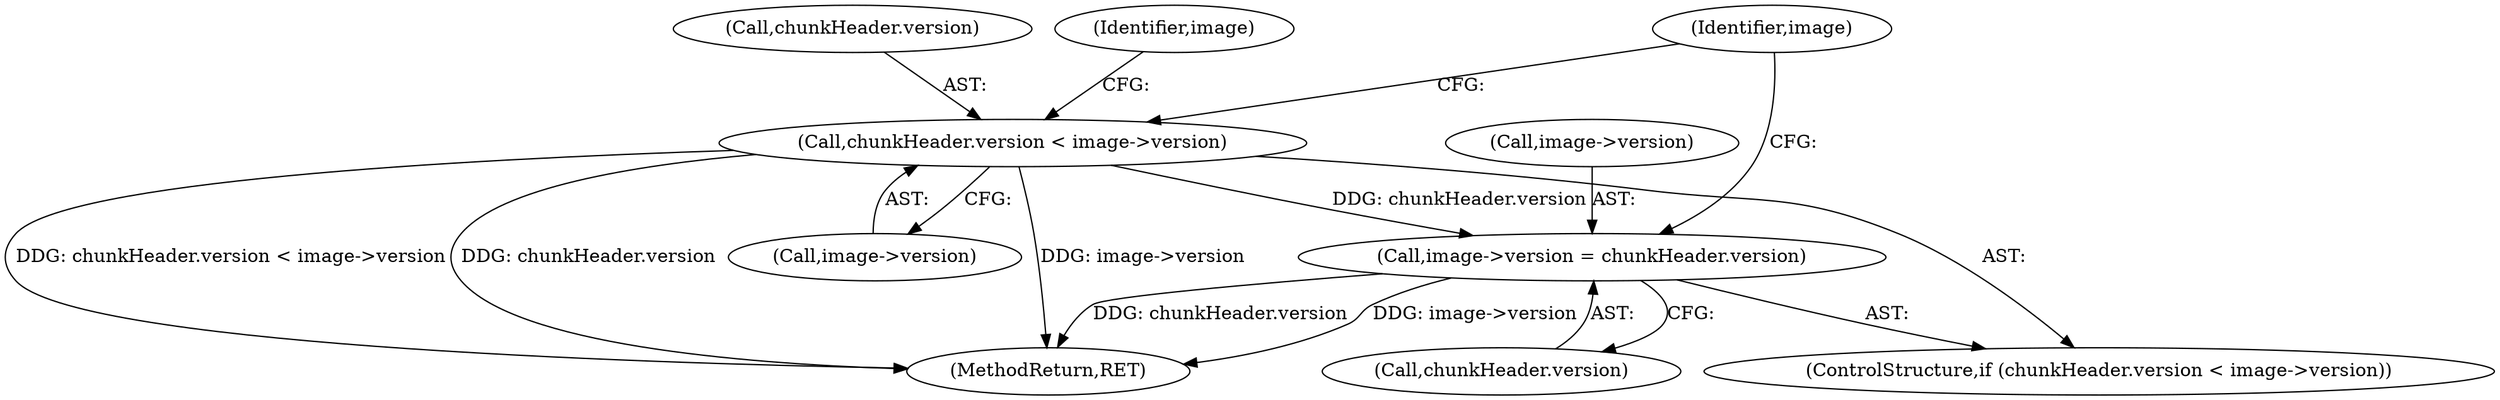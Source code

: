 digraph "0_wayland_5d201df72f3d4f4cb8b8f75f980169b03507da38_0@pointer" {
"1000235" [label="(Call,chunkHeader.version < image->version)"];
"1000242" [label="(Call,image->version = chunkHeader.version)"];
"1000234" [label="(ControlStructure,if (chunkHeader.version < image->version))"];
"1000246" [label="(Call,chunkHeader.version)"];
"1000243" [label="(Call,image->version)"];
"1000242" [label="(Call,image->version = chunkHeader.version)"];
"1000236" [label="(Call,chunkHeader.version)"];
"1000244" [label="(Identifier,image)"];
"1000239" [label="(Call,image->version)"];
"1000235" [label="(Call,chunkHeader.version < image->version)"];
"1000251" [label="(Identifier,image)"];
"1000309" [label="(MethodReturn,RET)"];
"1000235" -> "1000234"  [label="AST: "];
"1000235" -> "1000239"  [label="CFG: "];
"1000236" -> "1000235"  [label="AST: "];
"1000239" -> "1000235"  [label="AST: "];
"1000244" -> "1000235"  [label="CFG: "];
"1000251" -> "1000235"  [label="CFG: "];
"1000235" -> "1000309"  [label="DDG: chunkHeader.version"];
"1000235" -> "1000309"  [label="DDG: image->version"];
"1000235" -> "1000309"  [label="DDG: chunkHeader.version < image->version"];
"1000235" -> "1000242"  [label="DDG: chunkHeader.version"];
"1000242" -> "1000234"  [label="AST: "];
"1000242" -> "1000246"  [label="CFG: "];
"1000243" -> "1000242"  [label="AST: "];
"1000246" -> "1000242"  [label="AST: "];
"1000251" -> "1000242"  [label="CFG: "];
"1000242" -> "1000309"  [label="DDG: chunkHeader.version"];
"1000242" -> "1000309"  [label="DDG: image->version"];
}
